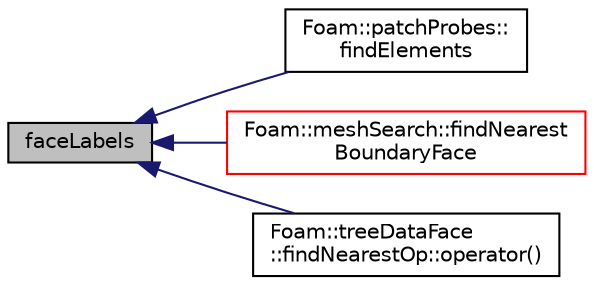 digraph "faceLabels"
{
  bgcolor="transparent";
  edge [fontname="Helvetica",fontsize="10",labelfontname="Helvetica",labelfontsize="10"];
  node [fontname="Helvetica",fontsize="10",shape=record];
  rankdir="LR";
  Node1 [label="faceLabels",height=0.2,width=0.4,color="black", fillcolor="grey75", style="filled", fontcolor="black"];
  Node1 -> Node2 [dir="back",color="midnightblue",fontsize="10",style="solid",fontname="Helvetica"];
  Node2 [label="Foam::patchProbes::\lfindElements",height=0.2,width=0.4,color="black",URL="$a01855.html#a852f621399b6ee1f3467e69a1d5fe8b4",tooltip="Find elements containing patchProbes. "];
  Node1 -> Node3 [dir="back",color="midnightblue",fontsize="10",style="solid",fontname="Helvetica"];
  Node3 [label="Foam::meshSearch::findNearest\lBoundaryFace",height=0.2,width=0.4,color="red",URL="$a01511.html#ad28edd754a2ff6caec90415660e87114",tooltip="Find nearest boundary face. "];
  Node1 -> Node4 [dir="back",color="midnightblue",fontsize="10",style="solid",fontname="Helvetica"];
  Node4 [label="Foam::treeDataFace\l::findNearestOp::operator()",height=0.2,width=0.4,color="black",URL="$a00820.html#a729f81361ac2cf97bbda7e0282e7e8cb"];
}
